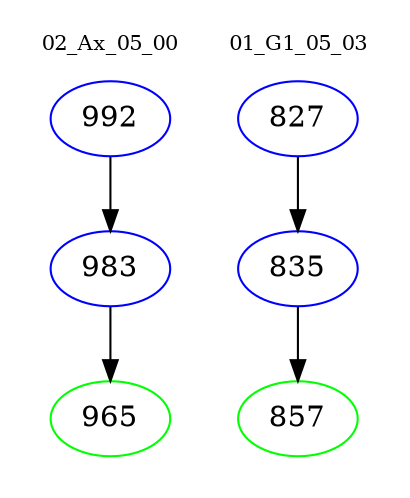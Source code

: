 digraph{
subgraph cluster_0 {
color = white
label = "02_Ax_05_00";
fontsize=10;
T0_992 [label="992", color="blue"]
T0_992 -> T0_983 [color="black"]
T0_983 [label="983", color="blue"]
T0_983 -> T0_965 [color="black"]
T0_965 [label="965", color="green"]
}
subgraph cluster_1 {
color = white
label = "01_G1_05_03";
fontsize=10;
T1_827 [label="827", color="blue"]
T1_827 -> T1_835 [color="black"]
T1_835 [label="835", color="blue"]
T1_835 -> T1_857 [color="black"]
T1_857 [label="857", color="green"]
}
}
